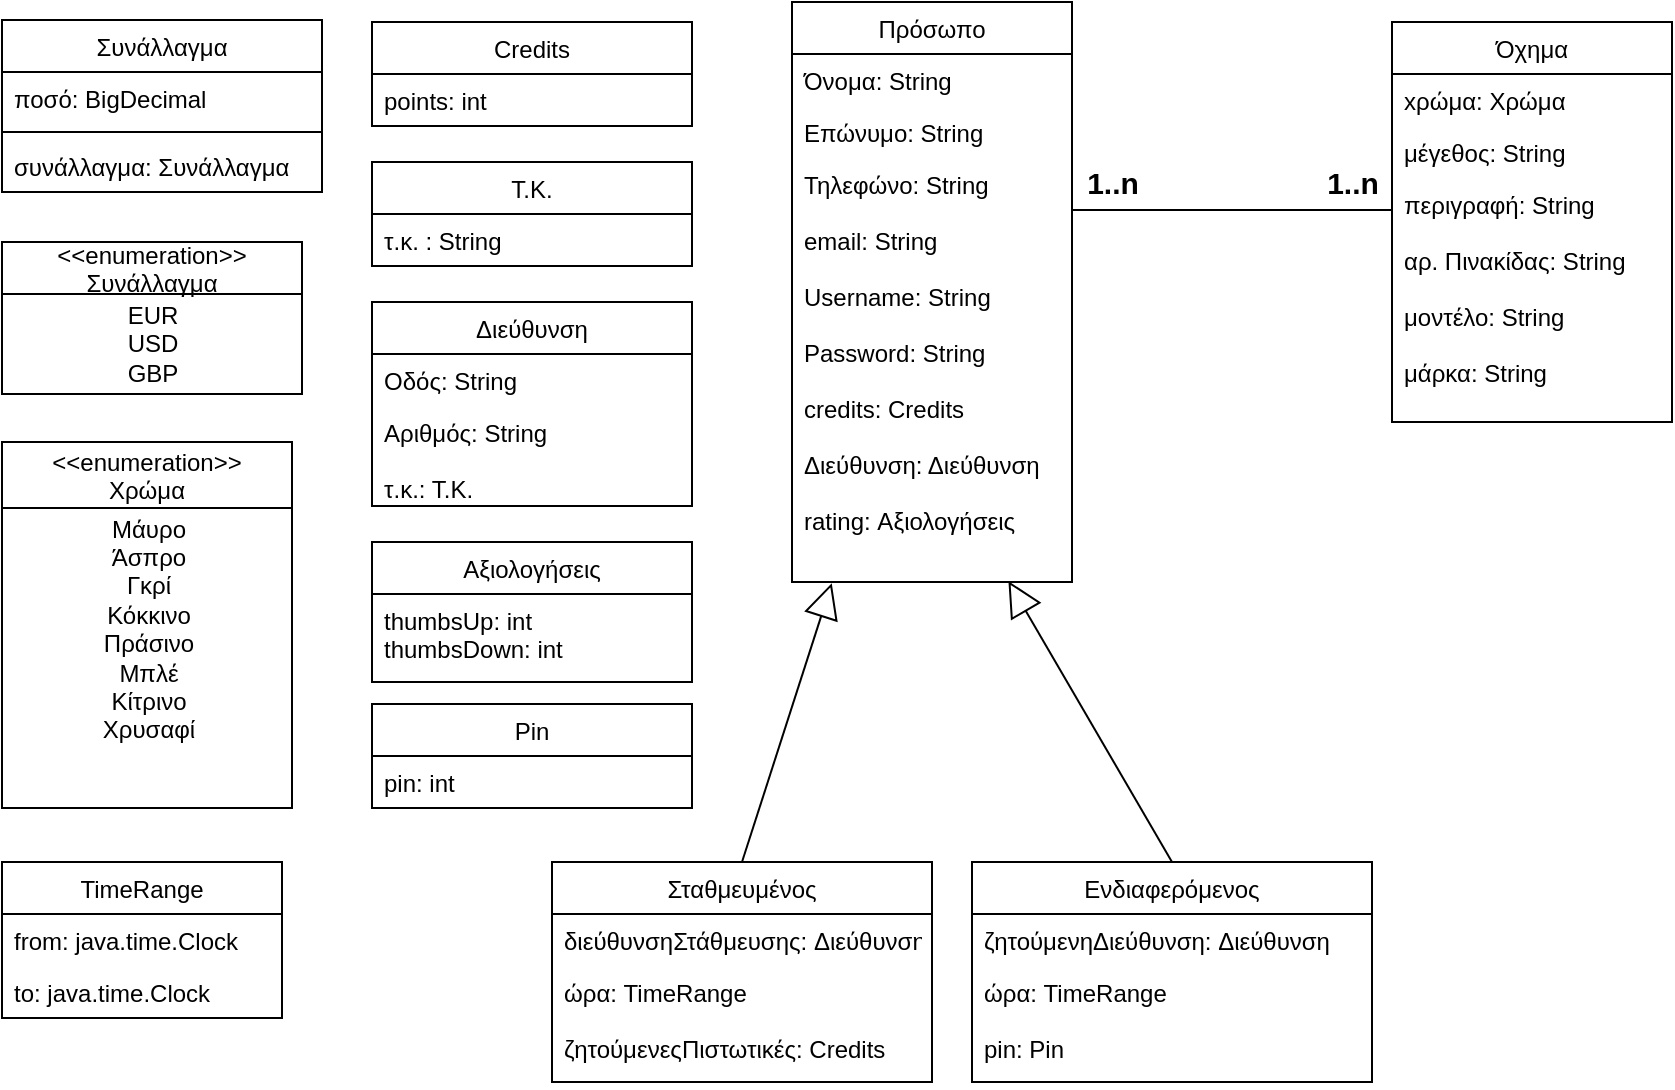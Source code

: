 <mxfile version="12.9.3" type="device"><diagram id="p3vNR0Fv5aj7oPeQbguR" name="Page-1"><mxGraphModel dx="2523" dy="967" grid="1" gridSize="10" guides="1" tooltips="1" connect="1" arrows="1" fold="1" page="1" pageScale="1" pageWidth="850" pageHeight="1100" math="0" shadow="0"><root><mxCell id="0"/><mxCell id="1" parent="0"/><mxCell id="v4aZU96CFd5ZNHS0oLwa-1" value="Πρόσωπο" style="swimlane;fontStyle=0;childLayout=stackLayout;horizontal=1;startSize=26;fillColor=none;horizontalStack=0;resizeParent=1;resizeParentMax=0;resizeLast=0;collapsible=1;marginBottom=0;" parent="1" vertex="1"><mxGeometry x="-30" y="20" width="140" height="290" as="geometry"/></mxCell><mxCell id="v4aZU96CFd5ZNHS0oLwa-2" value="Όνομα: String" style="text;strokeColor=none;fillColor=none;align=left;verticalAlign=top;spacingLeft=4;spacingRight=4;overflow=hidden;rotatable=0;points=[[0,0.5],[1,0.5]];portConstraint=eastwest;" parent="v4aZU96CFd5ZNHS0oLwa-1" vertex="1"><mxGeometry y="26" width="140" height="26" as="geometry"/></mxCell><mxCell id="v4aZU96CFd5ZNHS0oLwa-3" value="Επώνυμο: String" style="text;strokeColor=none;fillColor=none;align=left;verticalAlign=top;spacingLeft=4;spacingRight=4;overflow=hidden;rotatable=0;points=[[0,0.5],[1,0.5]];portConstraint=eastwest;" parent="v4aZU96CFd5ZNHS0oLwa-1" vertex="1"><mxGeometry y="52" width="140" height="26" as="geometry"/></mxCell><mxCell id="v4aZU96CFd5ZNHS0oLwa-4" value="Τηλεφώνο: String&#10;&#10;email: String&#10;&#10;Username: String&#10;&#10;Password: String&#10;&#10;credits: Credits&#10;&#10;Διεύθυνση: Διεύθυνση&#10;&#10;rating: Αξιολογήσεις&#10; &#10;" style="text;strokeColor=none;fillColor=none;align=left;verticalAlign=top;spacingLeft=4;spacingRight=4;overflow=hidden;rotatable=0;points=[[0,0.5],[1,0.5]];portConstraint=eastwest;" parent="v4aZU96CFd5ZNHS0oLwa-1" vertex="1"><mxGeometry y="78" width="140" height="212" as="geometry"/></mxCell><mxCell id="v4aZU96CFd5ZNHS0oLwa-25" value="" style="line;strokeWidth=1;fillColor=none;align=left;verticalAlign=middle;spacingTop=-1;spacingLeft=3;spacingRight=3;rotatable=0;labelPosition=right;points=[];portConstraint=eastwest;" parent="1" vertex="1"><mxGeometry x="110" y="120" width="160" height="8" as="geometry"/></mxCell><mxCell id="v4aZU96CFd5ZNHS0oLwa-30" value="Όχημα" style="swimlane;fontStyle=0;childLayout=stackLayout;horizontal=1;startSize=26;fillColor=none;horizontalStack=0;resizeParent=1;resizeParentMax=0;resizeLast=0;collapsible=1;marginBottom=0;" parent="1" vertex="1"><mxGeometry x="270" y="30" width="140" height="200" as="geometry"/></mxCell><mxCell id="v4aZU96CFd5ZNHS0oLwa-31" value="xρώμα: Χρώμα" style="text;strokeColor=none;fillColor=none;align=left;verticalAlign=top;spacingLeft=4;spacingRight=4;overflow=hidden;rotatable=0;points=[[0,0.5],[1,0.5]];portConstraint=eastwest;" parent="v4aZU96CFd5ZNHS0oLwa-30" vertex="1"><mxGeometry y="26" width="140" height="26" as="geometry"/></mxCell><mxCell id="v4aZU96CFd5ZNHS0oLwa-32" value="μέγεθος: String" style="text;strokeColor=none;fillColor=none;align=left;verticalAlign=top;spacingLeft=4;spacingRight=4;overflow=hidden;rotatable=0;points=[[0,0.5],[1,0.5]];portConstraint=eastwest;" parent="v4aZU96CFd5ZNHS0oLwa-30" vertex="1"><mxGeometry y="52" width="140" height="26" as="geometry"/></mxCell><mxCell id="v4aZU96CFd5ZNHS0oLwa-33" value="περιγραφή: String&#10;&#10;αρ. Πινακίδας: String&#10;&#10;μοντέλο: String&#10;&#10;μάρκα: String&#10;" style="text;strokeColor=none;fillColor=none;align=left;verticalAlign=top;spacingLeft=4;spacingRight=4;overflow=hidden;rotatable=0;points=[[0,0.5],[1,0.5]];portConstraint=eastwest;" parent="v4aZU96CFd5ZNHS0oLwa-30" vertex="1"><mxGeometry y="78" width="140" height="122" as="geometry"/></mxCell><mxCell id="v4aZU96CFd5ZNHS0oLwa-34" value="&lt;b&gt;&lt;font style=&quot;font-size: 15px&quot;&gt;1..n&lt;/font&gt;&lt;/b&gt;" style="text;html=1;align=center;verticalAlign=middle;resizable=0;points=[];autosize=1;" parent="1" vertex="1"><mxGeometry x="110" y="100" width="40" height="20" as="geometry"/></mxCell><mxCell id="v4aZU96CFd5ZNHS0oLwa-35" value="&lt;b&gt;&lt;font style=&quot;font-size: 15px&quot;&gt;1..n&lt;/font&gt;&lt;/b&gt;" style="text;html=1;align=center;verticalAlign=middle;resizable=0;points=[];autosize=1;" parent="1" vertex="1"><mxGeometry x="230" y="100" width="40" height="20" as="geometry"/></mxCell><mxCell id="v4aZU96CFd5ZNHS0oLwa-19" value="&lt;&lt;enumeration&gt;&gt;&#10;Συνάλλαγμα" style="swimlane;fontStyle=0;childLayout=stackLayout;horizontal=1;startSize=26;fillColor=none;horizontalStack=0;resizeParent=1;resizeParentMax=0;resizeLast=0;collapsible=1;marginBottom=0;" parent="1" vertex="1"><mxGeometry x="-425" y="140" width="150" height="76" as="geometry"/></mxCell><mxCell id="v4aZU96CFd5ZNHS0oLwa-24" value="EUR&lt;br&gt;USD&lt;br&gt;GBP&lt;br&gt;" style="text;html=1;align=center;verticalAlign=middle;resizable=0;points=[];autosize=1;" parent="v4aZU96CFd5ZNHS0oLwa-19" vertex="1"><mxGeometry y="26" width="150" height="50" as="geometry"/></mxCell><mxCell id="v4aZU96CFd5ZNHS0oLwa-55" value="&lt;&lt;enumeration&gt;&gt;&#10;Χρώμα" style="swimlane;fontStyle=0;childLayout=stackLayout;horizontal=1;startSize=33;fillColor=none;horizontalStack=0;resizeParent=1;resizeParentMax=0;resizeLast=0;collapsible=1;marginBottom=0;" parent="1" vertex="1"><mxGeometry x="-425" y="240" width="145" height="183" as="geometry"/></mxCell><mxCell id="v4aZU96CFd5ZNHS0oLwa-56" value="Μάυρο&lt;br&gt;Άσπρο&lt;br&gt;Γκρί&lt;br&gt;Κόκκινο&lt;br&gt;Πράσινο&lt;br&gt;Μπλέ&lt;br&gt;Κίτρινο&lt;br&gt;Χρυσαφί&lt;br&gt;&lt;br&gt;&lt;br&gt;" style="text;html=1;align=center;verticalAlign=middle;resizable=0;points=[];autosize=1;" parent="v4aZU96CFd5ZNHS0oLwa-55" vertex="1"><mxGeometry y="33" width="145" height="150" as="geometry"/></mxCell><mxCell id="v4aZU96CFd5ZNHS0oLwa-10" value="Συνάλλαγμα" style="swimlane;fontStyle=0;align=center;verticalAlign=top;childLayout=stackLayout;horizontal=1;startSize=26;horizontalStack=0;resizeParent=1;resizeParentMax=0;resizeLast=0;collapsible=1;marginBottom=0;" parent="1" vertex="1"><mxGeometry x="-425" y="29" width="160" height="86" as="geometry"/></mxCell><mxCell id="v4aZU96CFd5ZNHS0oLwa-11" value="ποσό: BigDecimal" style="text;strokeColor=none;fillColor=none;align=left;verticalAlign=top;spacingLeft=4;spacingRight=4;overflow=hidden;rotatable=0;points=[[0,0.5],[1,0.5]];portConstraint=eastwest;" parent="v4aZU96CFd5ZNHS0oLwa-10" vertex="1"><mxGeometry y="26" width="160" height="26" as="geometry"/></mxCell><mxCell id="v4aZU96CFd5ZNHS0oLwa-12" value="" style="line;strokeWidth=1;fillColor=none;align=left;verticalAlign=middle;spacingTop=-1;spacingLeft=3;spacingRight=3;rotatable=0;labelPosition=right;points=[];portConstraint=eastwest;" parent="v4aZU96CFd5ZNHS0oLwa-10" vertex="1"><mxGeometry y="52" width="160" height="8" as="geometry"/></mxCell><mxCell id="v4aZU96CFd5ZNHS0oLwa-13" value="συνάλλαγμα: Συνάλλαγμα" style="text;strokeColor=none;fillColor=none;align=left;verticalAlign=top;spacingLeft=4;spacingRight=4;overflow=hidden;rotatable=0;points=[[0,0.5],[1,0.5]];portConstraint=eastwest;" parent="v4aZU96CFd5ZNHS0oLwa-10" vertex="1"><mxGeometry y="60" width="160" height="26" as="geometry"/></mxCell><mxCell id="v4aZU96CFd5ZNHS0oLwa-69" value="Credits" style="swimlane;fontStyle=0;align=center;verticalAlign=top;childLayout=stackLayout;horizontal=1;startSize=26;horizontalStack=0;resizeParent=1;resizeParentMax=0;resizeLast=0;collapsible=1;marginBottom=0;" parent="1" vertex="1"><mxGeometry x="-240" y="30" width="160" height="52" as="geometry"/></mxCell><mxCell id="v4aZU96CFd5ZNHS0oLwa-70" value="points: int" style="text;strokeColor=none;fillColor=none;align=left;verticalAlign=top;spacingLeft=4;spacingRight=4;overflow=hidden;rotatable=0;points=[[0,0.5],[1,0.5]];portConstraint=eastwest;" parent="v4aZU96CFd5ZNHS0oLwa-69" vertex="1"><mxGeometry y="26" width="160" height="26" as="geometry"/></mxCell><mxCell id="v4aZU96CFd5ZNHS0oLwa-65" value="Τ.Κ." style="swimlane;fontStyle=0;childLayout=stackLayout;horizontal=1;startSize=26;fillColor=none;horizontalStack=0;resizeParent=1;resizeParentMax=0;resizeLast=0;collapsible=1;marginBottom=0;" parent="1" vertex="1"><mxGeometry x="-240" y="100" width="160" height="52" as="geometry"/></mxCell><mxCell id="v4aZU96CFd5ZNHS0oLwa-66" value="τ.κ. : String" style="text;strokeColor=none;fillColor=none;align=left;verticalAlign=top;spacingLeft=4;spacingRight=4;overflow=hidden;rotatable=0;points=[[0,0.5],[1,0.5]];portConstraint=eastwest;" parent="v4aZU96CFd5ZNHS0oLwa-65" vertex="1"><mxGeometry y="26" width="160" height="26" as="geometry"/></mxCell><mxCell id="v4aZU96CFd5ZNHS0oLwa-61" value="Διεύθυνση" style="swimlane;fontStyle=0;childLayout=stackLayout;horizontal=1;startSize=26;fillColor=none;horizontalStack=0;resizeParent=1;resizeParentMax=0;resizeLast=0;collapsible=1;marginBottom=0;" parent="1" vertex="1"><mxGeometry x="-240" y="170" width="160" height="102" as="geometry"/></mxCell><mxCell id="v4aZU96CFd5ZNHS0oLwa-62" value="Οδός: String" style="text;strokeColor=none;fillColor=none;align=left;verticalAlign=top;spacingLeft=4;spacingRight=4;overflow=hidden;rotatable=0;points=[[0,0.5],[1,0.5]];portConstraint=eastwest;" parent="v4aZU96CFd5ZNHS0oLwa-61" vertex="1"><mxGeometry y="26" width="160" height="26" as="geometry"/></mxCell><mxCell id="v4aZU96CFd5ZNHS0oLwa-63" value="Αριθμός: String&#10;&#10;τ.κ.: Τ.Κ." style="text;strokeColor=none;fillColor=none;align=left;verticalAlign=top;spacingLeft=4;spacingRight=4;overflow=hidden;rotatable=0;points=[[0,0.5],[1,0.5]];portConstraint=eastwest;" parent="v4aZU96CFd5ZNHS0oLwa-61" vertex="1"><mxGeometry y="52" width="160" height="50" as="geometry"/></mxCell><mxCell id="4PIJFnOPzDsltj6ah1pM-10" value="TimeRange" style="swimlane;fontStyle=0;childLayout=stackLayout;horizontal=1;startSize=26;fillColor=none;horizontalStack=0;resizeParent=1;resizeParentMax=0;resizeLast=0;collapsible=1;marginBottom=0;" vertex="1" parent="1"><mxGeometry x="-425" y="450" width="140" height="78" as="geometry"/></mxCell><mxCell id="4PIJFnOPzDsltj6ah1pM-12" value="from: java.time.Clock" style="text;strokeColor=none;fillColor=none;align=left;verticalAlign=top;spacingLeft=4;spacingRight=4;overflow=hidden;rotatable=0;points=[[0,0.5],[1,0.5]];portConstraint=eastwest;" vertex="1" parent="4PIJFnOPzDsltj6ah1pM-10"><mxGeometry y="26" width="140" height="26" as="geometry"/></mxCell><mxCell id="4PIJFnOPzDsltj6ah1pM-13" value="to: java.time.Clock" style="text;strokeColor=none;fillColor=none;align=left;verticalAlign=top;spacingLeft=4;spacingRight=4;overflow=hidden;rotatable=0;points=[[0,0.5],[1,0.5]];portConstraint=eastwest;" vertex="1" parent="4PIJFnOPzDsltj6ah1pM-10"><mxGeometry y="52" width="140" height="26" as="geometry"/></mxCell><mxCell id="4PIJFnOPzDsltj6ah1pM-23" value="Αξιολογήσεις" style="swimlane;fontStyle=0;childLayout=stackLayout;horizontal=1;startSize=26;fillColor=none;horizontalStack=0;resizeParent=1;resizeParentMax=0;resizeLast=0;collapsible=1;marginBottom=0;" vertex="1" parent="1"><mxGeometry x="-240" y="290" width="160" height="70" as="geometry"/></mxCell><mxCell id="4PIJFnOPzDsltj6ah1pM-24" value="thumbsUp: int&#10;thumbsDown: int" style="text;strokeColor=none;fillColor=none;align=left;verticalAlign=top;spacingLeft=4;spacingRight=4;overflow=hidden;rotatable=0;points=[[0,0.5],[1,0.5]];portConstraint=eastwest;" vertex="1" parent="4PIJFnOPzDsltj6ah1pM-23"><mxGeometry y="26" width="160" height="44" as="geometry"/></mxCell><mxCell id="4PIJFnOPzDsltj6ah1pM-26" value="Pin" style="swimlane;fontStyle=0;childLayout=stackLayout;horizontal=1;startSize=26;fillColor=none;horizontalStack=0;resizeParent=1;resizeParentMax=0;resizeLast=0;collapsible=1;marginBottom=0;" vertex="1" parent="1"><mxGeometry x="-240" y="371" width="160" height="52" as="geometry"/></mxCell><mxCell id="4PIJFnOPzDsltj6ah1pM-27" value="pin: int" style="text;strokeColor=none;fillColor=none;align=left;verticalAlign=top;spacingLeft=4;spacingRight=4;overflow=hidden;rotatable=0;points=[[0,0.5],[1,0.5]];portConstraint=eastwest;" vertex="1" parent="4PIJFnOPzDsltj6ah1pM-26"><mxGeometry y="26" width="160" height="26" as="geometry"/></mxCell><mxCell id="4PIJFnOPzDsltj6ah1pM-6" value="Σταθμευμένος" style="swimlane;fontStyle=0;childLayout=stackLayout;horizontal=1;startSize=26;fillColor=none;horizontalStack=0;resizeParent=1;resizeParentMax=0;resizeLast=0;collapsible=1;marginBottom=0;" vertex="1" parent="1"><mxGeometry x="-150" y="450" width="190" height="110" as="geometry"/></mxCell><mxCell id="4PIJFnOPzDsltj6ah1pM-7" value="διεύθυνσηΣτάθμευσης: Διεύθυνση&#10; " style="text;strokeColor=none;fillColor=none;align=left;verticalAlign=top;spacingLeft=4;spacingRight=4;overflow=hidden;rotatable=0;points=[[0,0.5],[1,0.5]];portConstraint=eastwest;" vertex="1" parent="4PIJFnOPzDsltj6ah1pM-6"><mxGeometry y="26" width="190" height="26" as="geometry"/></mxCell><mxCell id="4PIJFnOPzDsltj6ah1pM-8" value="ώρα: TimeRange&#10;&#10;ζητούμενεςΠιστωτικές: Credits&#10;  " style="text;strokeColor=none;fillColor=none;align=left;verticalAlign=top;spacingLeft=4;spacingRight=4;overflow=hidden;rotatable=0;points=[[0,0.5],[1,0.5]];portConstraint=eastwest;" vertex="1" parent="4PIJFnOPzDsltj6ah1pM-6"><mxGeometry y="52" width="190" height="58" as="geometry"/></mxCell><mxCell id="4PIJFnOPzDsltj6ah1pM-29" value="" style="endArrow=block;html=1;exitX=0.5;exitY=0;exitDx=0;exitDy=0;endFill=0;endSize=15;entryX=0.142;entryY=1.003;entryDx=0;entryDy=0;entryPerimeter=0;" edge="1" parent="1" source="4PIJFnOPzDsltj6ah1pM-6" target="v4aZU96CFd5ZNHS0oLwa-4"><mxGeometry width="50" height="50" relative="1" as="geometry"><mxPoint x="-30" y="430" as="sourcePoint"/><mxPoint x="-10" y="340" as="targetPoint"/></mxGeometry></mxCell><mxCell id="4PIJFnOPzDsltj6ah1pM-36" value="" style="endArrow=block;html=1;exitX=0.5;exitY=0;exitDx=0;exitDy=0;endFill=0;endSize=15;entryX=0.773;entryY=0.998;entryDx=0;entryDy=0;entryPerimeter=0;" edge="1" parent="1" source="4PIJFnOPzDsltj6ah1pM-20" target="v4aZU96CFd5ZNHS0oLwa-4"><mxGeometry width="50" height="50" relative="1" as="geometry"><mxPoint x="167.56" y="439.36" as="sourcePoint"/><mxPoint x="212.44" y="299.996" as="targetPoint"/></mxGeometry></mxCell><mxCell id="4PIJFnOPzDsltj6ah1pM-20" value="Ενδιαφερόμενος" style="swimlane;fontStyle=0;childLayout=stackLayout;horizontal=1;startSize=26;fillColor=none;horizontalStack=0;resizeParent=1;resizeParentMax=0;resizeLast=0;collapsible=1;marginBottom=0;" vertex="1" parent="1"><mxGeometry x="60" y="450" width="200" height="110" as="geometry"/></mxCell><mxCell id="4PIJFnOPzDsltj6ah1pM-21" value="ζητούμενηΔιεύθυνση: Διεύθυνση&#10; " style="text;strokeColor=none;fillColor=none;align=left;verticalAlign=top;spacingLeft=4;spacingRight=4;overflow=hidden;rotatable=0;points=[[0,0.5],[1,0.5]];portConstraint=eastwest;" vertex="1" parent="4PIJFnOPzDsltj6ah1pM-20"><mxGeometry y="26" width="200" height="26" as="geometry"/></mxCell><mxCell id="4PIJFnOPzDsltj6ah1pM-22" value="ώρα: TimeRange&#10;&#10;pin: Pin&#10;  " style="text;strokeColor=none;fillColor=none;align=left;verticalAlign=top;spacingLeft=4;spacingRight=4;overflow=hidden;rotatable=0;points=[[0,0.5],[1,0.5]];portConstraint=eastwest;" vertex="1" parent="4PIJFnOPzDsltj6ah1pM-20"><mxGeometry y="52" width="200" height="58" as="geometry"/></mxCell></root></mxGraphModel></diagram></mxfile>